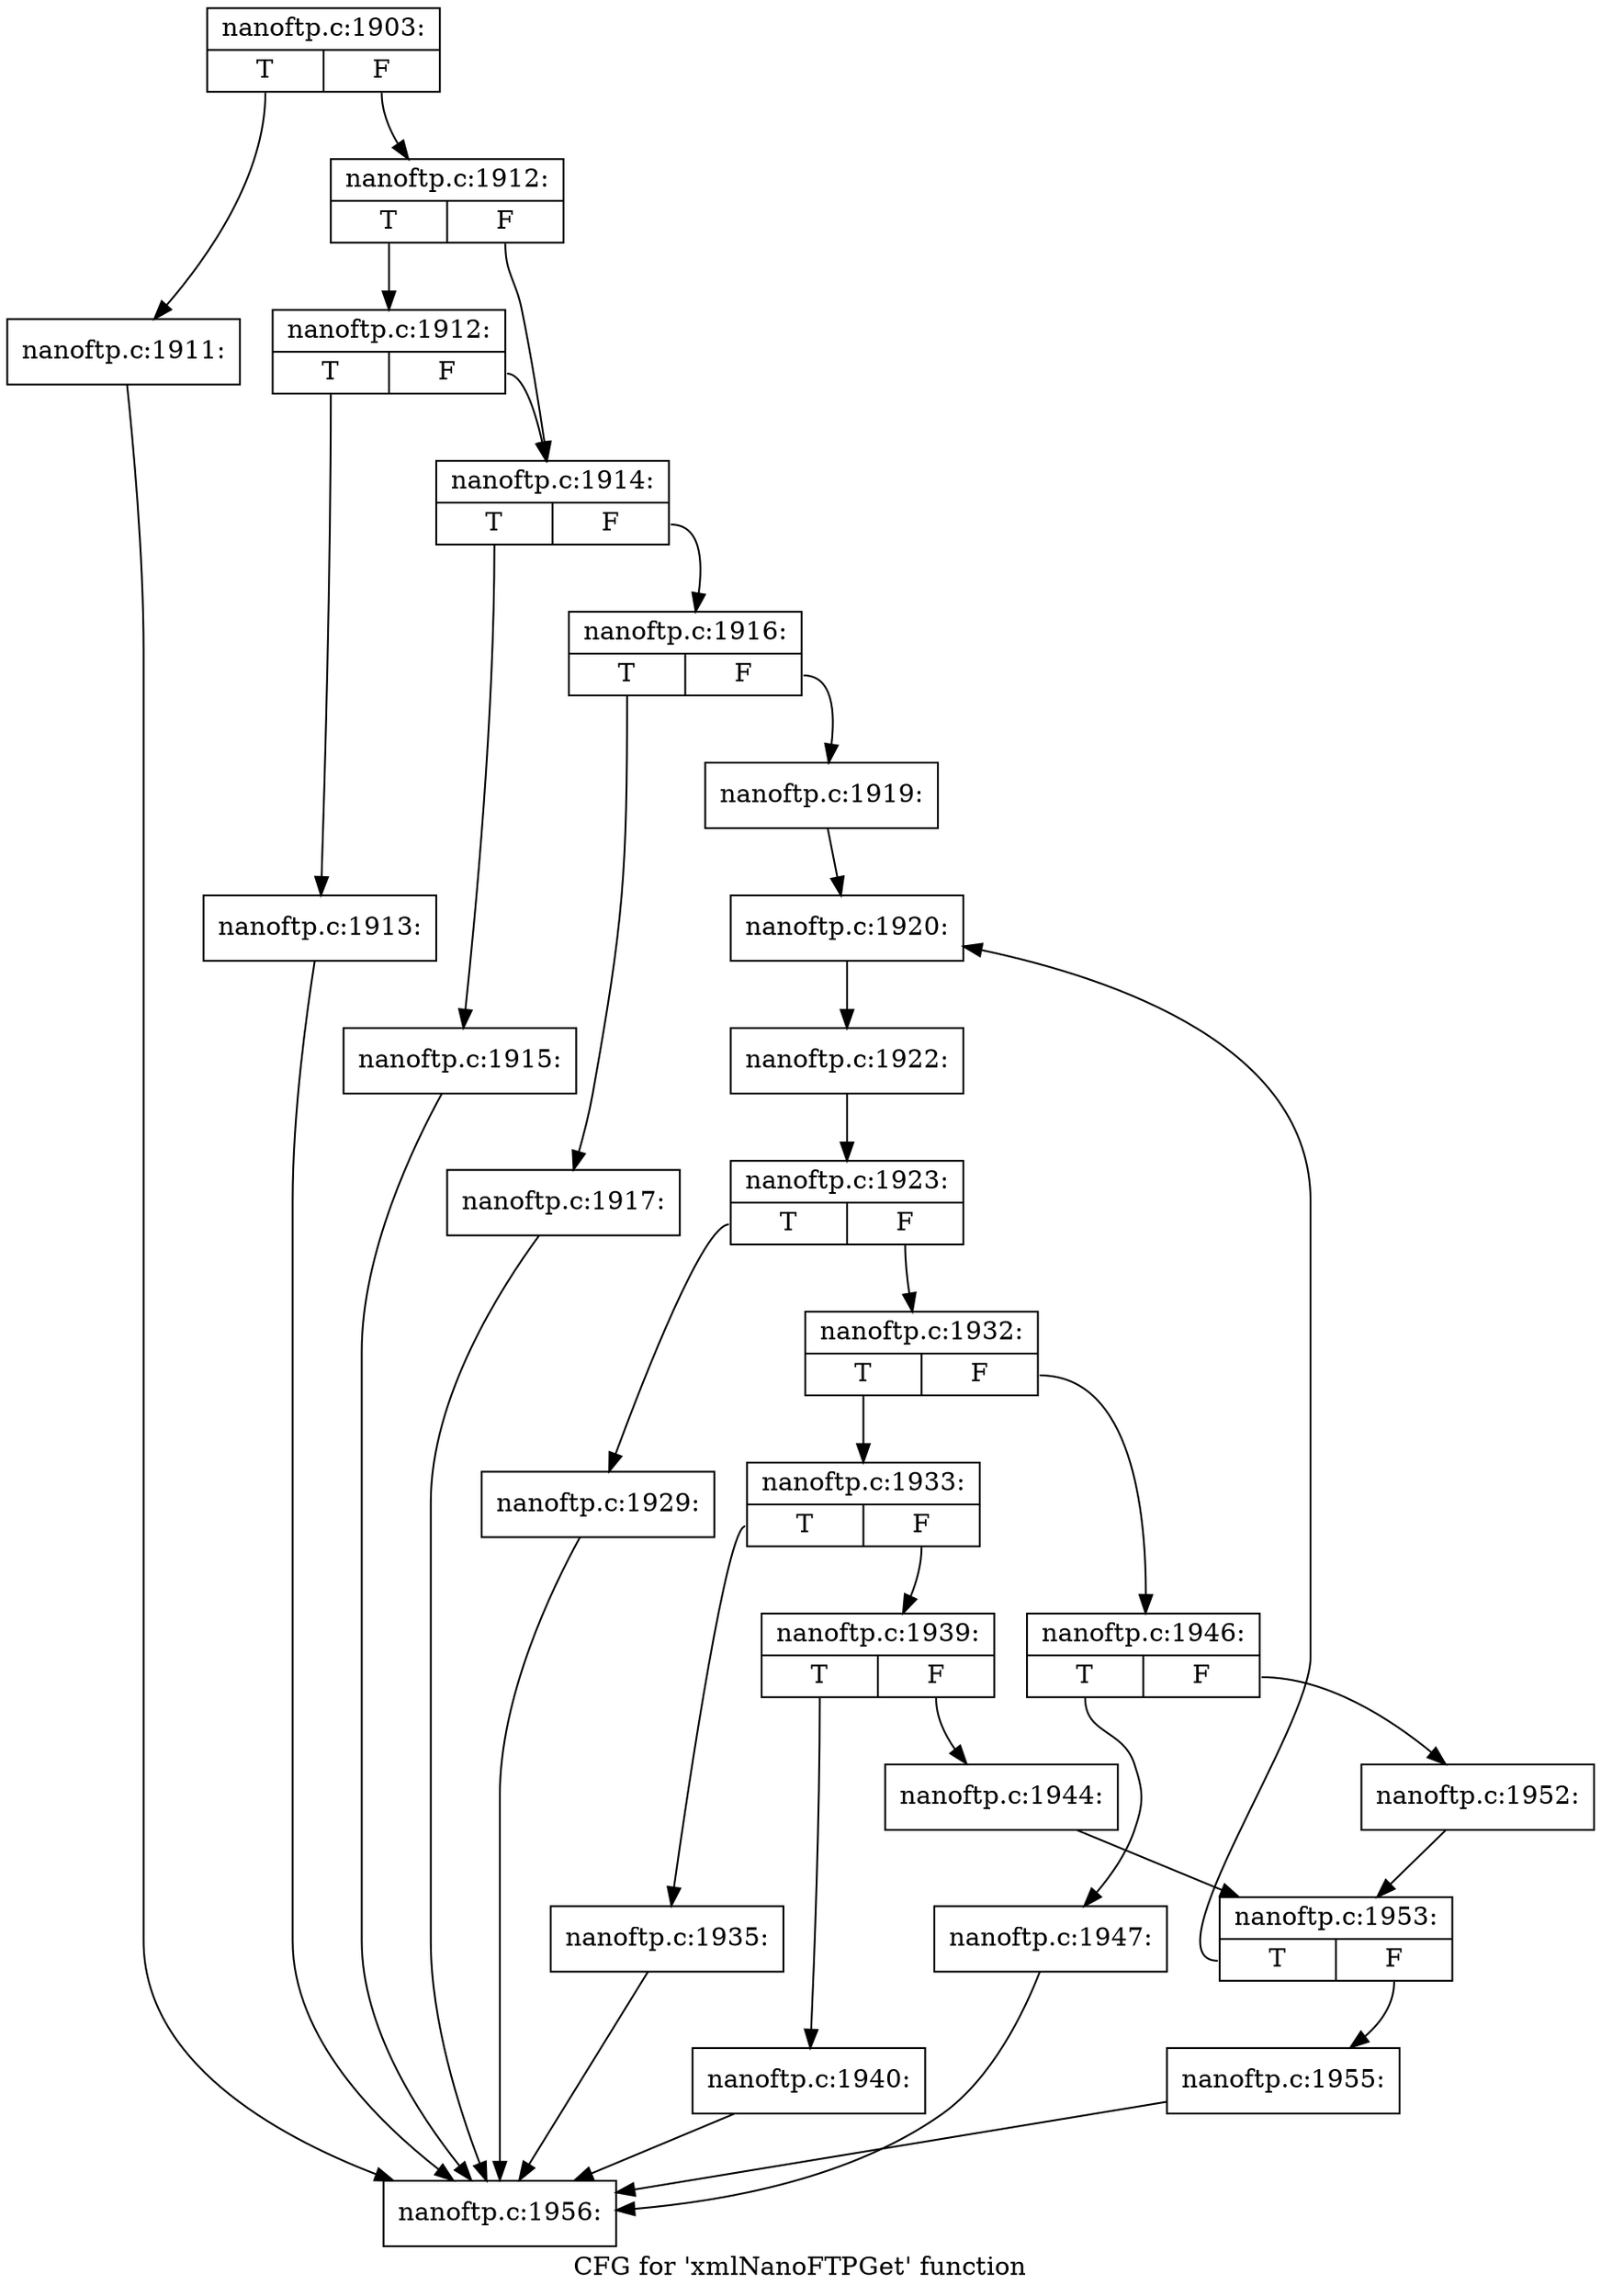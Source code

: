 digraph "CFG for 'xmlNanoFTPGet' function" {
	label="CFG for 'xmlNanoFTPGet' function";

	Node0x3ea8980 [shape=record,label="{nanoftp.c:1903:|{<s0>T|<s1>F}}"];
	Node0x3ea8980:s0 -> Node0x3f720e0;
	Node0x3ea8980:s1 -> Node0x3f72130;
	Node0x3f720e0 [shape=record,label="{nanoftp.c:1911:}"];
	Node0x3f720e0 -> Node0x3ea8c60;
	Node0x3f72130 [shape=record,label="{nanoftp.c:1912:|{<s0>T|<s1>F}}"];
	Node0x3f72130:s0 -> Node0x3f72690;
	Node0x3f72130:s1 -> Node0x3f72640;
	Node0x3f72690 [shape=record,label="{nanoftp.c:1912:|{<s0>T|<s1>F}}"];
	Node0x3f72690:s0 -> Node0x3f725f0;
	Node0x3f72690:s1 -> Node0x3f72640;
	Node0x3f725f0 [shape=record,label="{nanoftp.c:1913:}"];
	Node0x3f725f0 -> Node0x3ea8c60;
	Node0x3f72640 [shape=record,label="{nanoftp.c:1914:|{<s0>T|<s1>F}}"];
	Node0x3f72640:s0 -> Node0x3f72ee0;
	Node0x3f72640:s1 -> Node0x3f72f30;
	Node0x3f72ee0 [shape=record,label="{nanoftp.c:1915:}"];
	Node0x3f72ee0 -> Node0x3ea8c60;
	Node0x3f72f30 [shape=record,label="{nanoftp.c:1916:|{<s0>T|<s1>F}}"];
	Node0x3f72f30:s0 -> Node0x3f73420;
	Node0x3f72f30:s1 -> Node0x3f73470;
	Node0x3f73420 [shape=record,label="{nanoftp.c:1917:}"];
	Node0x3f73420 -> Node0x3ea8c60;
	Node0x3f73470 [shape=record,label="{nanoftp.c:1919:}"];
	Node0x3f73470 -> Node0x3f73b20;
	Node0x3f73b20 [shape=record,label="{nanoftp.c:1920:}"];
	Node0x3f73b20 -> Node0x3f74360;
	Node0x3f74360 [shape=record,label="{nanoftp.c:1922:}"];
	Node0x3f74360 -> Node0x3f742c0;
	Node0x3f742c0 [shape=record,label="{nanoftp.c:1923:|{<s0>T|<s1>F}}"];
	Node0x3f742c0:s0 -> Node0x3f762d0;
	Node0x3f742c0:s1 -> Node0x3f76320;
	Node0x3f762d0 [shape=record,label="{nanoftp.c:1929:}"];
	Node0x3f762d0 -> Node0x3ea8c60;
	Node0x3f76320 [shape=record,label="{nanoftp.c:1932:|{<s0>T|<s1>F}}"];
	Node0x3f76320:s0 -> Node0x3f76d10;
	Node0x3f76320:s1 -> Node0x3f76d60;
	Node0x3f76d10 [shape=record,label="{nanoftp.c:1933:|{<s0>T|<s1>F}}"];
	Node0x3f76d10:s0 -> Node0x3f77350;
	Node0x3f76d10:s1 -> Node0x3f773a0;
	Node0x3f77350 [shape=record,label="{nanoftp.c:1935:}"];
	Node0x3f77350 -> Node0x3ea8c60;
	Node0x3f773a0 [shape=record,label="{nanoftp.c:1939:|{<s0>T|<s1>F}}"];
	Node0x3f773a0:s0 -> Node0x3f77fd0;
	Node0x3f773a0:s1 -> Node0x3f78020;
	Node0x3f77fd0 [shape=record,label="{nanoftp.c:1940:}"];
	Node0x3f77fd0 -> Node0x3ea8c60;
	Node0x3f78020 [shape=record,label="{nanoftp.c:1944:}"];
	Node0x3f78020 -> Node0x3f73ad0;
	Node0x3f76d60 [shape=record,label="{nanoftp.c:1946:|{<s0>T|<s1>F}}"];
	Node0x3f76d60:s0 -> Node0x3f78b00;
	Node0x3f76d60:s1 -> Node0x3f78b50;
	Node0x3f78b00 [shape=record,label="{nanoftp.c:1947:}"];
	Node0x3f78b00 -> Node0x3ea8c60;
	Node0x3f78b50 [shape=record,label="{nanoftp.c:1952:}"];
	Node0x3f78b50 -> Node0x3f73ad0;
	Node0x3f73ad0 [shape=record,label="{nanoftp.c:1953:|{<s0>T|<s1>F}}"];
	Node0x3f73ad0:s0 -> Node0x3f73b20;
	Node0x3f73ad0:s1 -> Node0x3f73a80;
	Node0x3f73a80 [shape=record,label="{nanoftp.c:1955:}"];
	Node0x3f73a80 -> Node0x3ea8c60;
	Node0x3ea8c60 [shape=record,label="{nanoftp.c:1956:}"];
}

